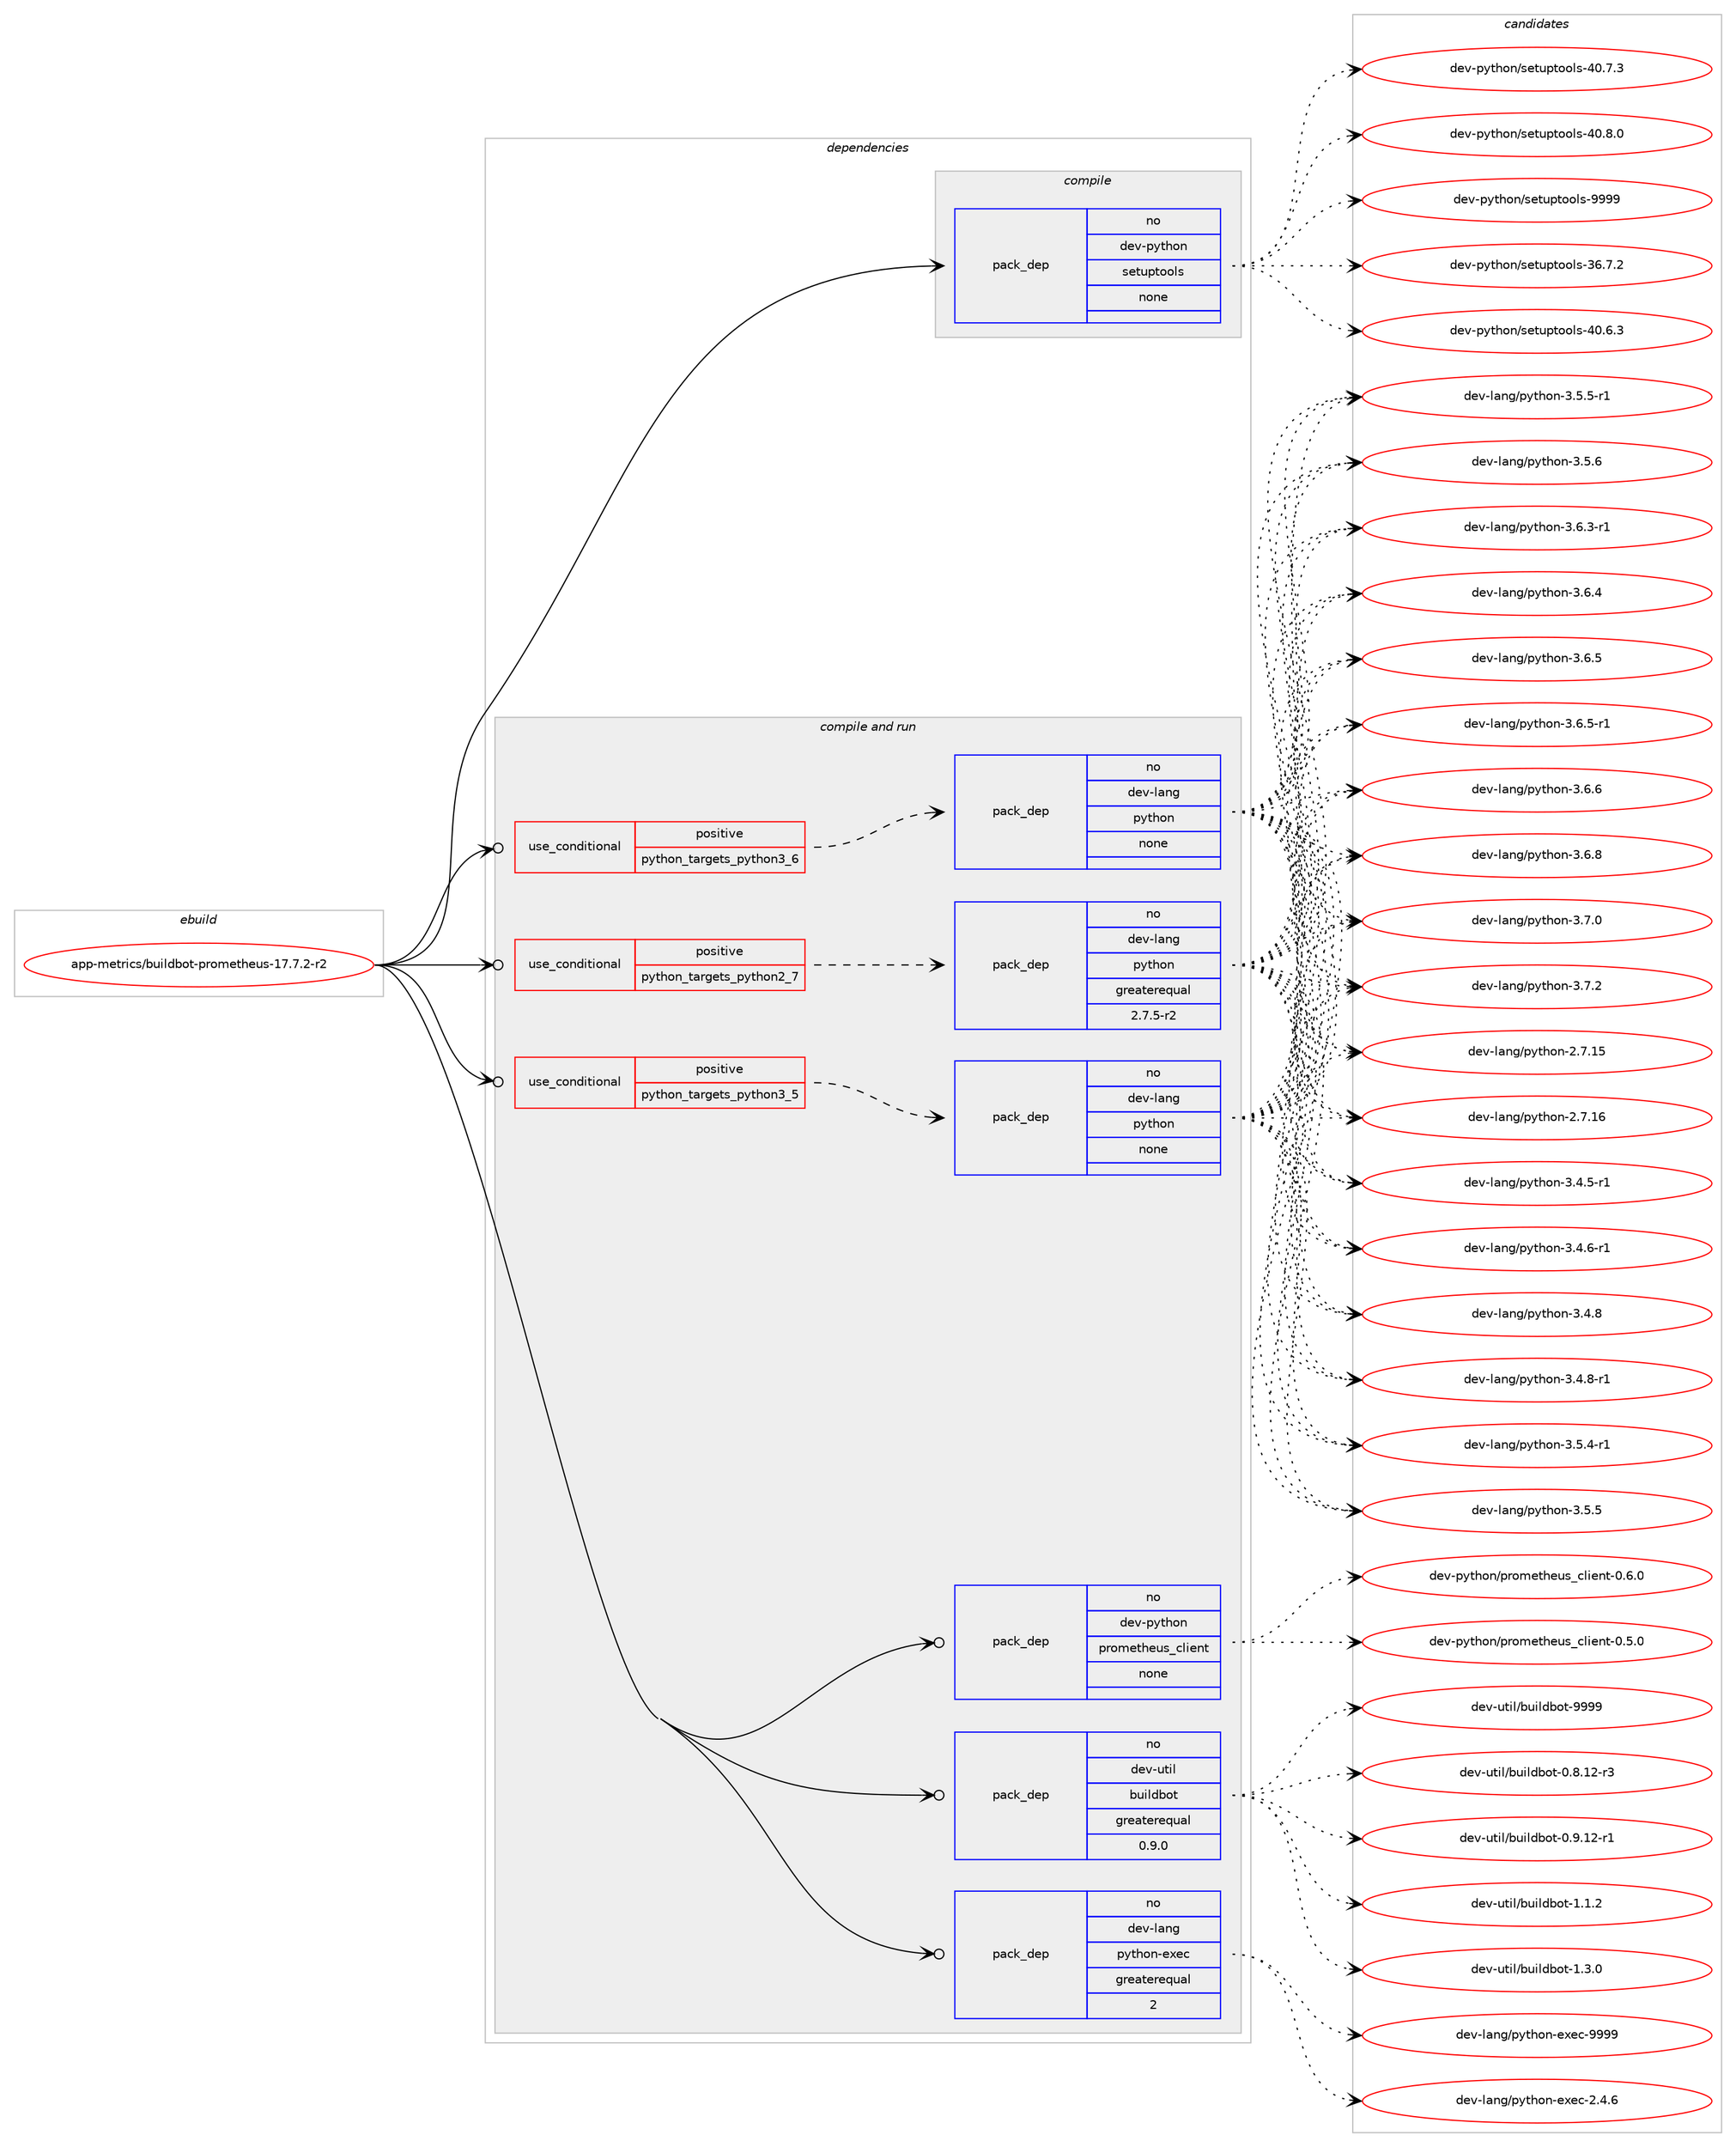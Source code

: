 digraph prolog {

# *************
# Graph options
# *************

newrank=true;
concentrate=true;
compound=true;
graph [rankdir=LR,fontname=Helvetica,fontsize=10,ranksep=1.5];#, ranksep=2.5, nodesep=0.2];
edge  [arrowhead=vee];
node  [fontname=Helvetica,fontsize=10];

# **********
# The ebuild
# **********

subgraph cluster_leftcol {
color=gray;
rank=same;
label=<<i>ebuild</i>>;
id [label="app-metrics/buildbot-prometheus-17.7.2-r2", color=red, width=4, href="../app-metrics/buildbot-prometheus-17.7.2-r2.svg"];
}

# ****************
# The dependencies
# ****************

subgraph cluster_midcol {
color=gray;
label=<<i>dependencies</i>>;
subgraph cluster_compile {
fillcolor="#eeeeee";
style=filled;
label=<<i>compile</i>>;
subgraph pack924280 {
dependency1297401 [label=<<TABLE BORDER="0" CELLBORDER="1" CELLSPACING="0" CELLPADDING="4" WIDTH="220"><TR><TD ROWSPAN="6" CELLPADDING="30">pack_dep</TD></TR><TR><TD WIDTH="110">no</TD></TR><TR><TD>dev-python</TD></TR><TR><TD>setuptools</TD></TR><TR><TD>none</TD></TR><TR><TD></TD></TR></TABLE>>, shape=none, color=blue];
}
id:e -> dependency1297401:w [weight=20,style="solid",arrowhead="vee"];
}
subgraph cluster_compileandrun {
fillcolor="#eeeeee";
style=filled;
label=<<i>compile and run</i>>;
subgraph cond352940 {
dependency1297402 [label=<<TABLE BORDER="0" CELLBORDER="1" CELLSPACING="0" CELLPADDING="4"><TR><TD ROWSPAN="3" CELLPADDING="10">use_conditional</TD></TR><TR><TD>positive</TD></TR><TR><TD>python_targets_python2_7</TD></TR></TABLE>>, shape=none, color=red];
subgraph pack924281 {
dependency1297403 [label=<<TABLE BORDER="0" CELLBORDER="1" CELLSPACING="0" CELLPADDING="4" WIDTH="220"><TR><TD ROWSPAN="6" CELLPADDING="30">pack_dep</TD></TR><TR><TD WIDTH="110">no</TD></TR><TR><TD>dev-lang</TD></TR><TR><TD>python</TD></TR><TR><TD>greaterequal</TD></TR><TR><TD>2.7.5-r2</TD></TR></TABLE>>, shape=none, color=blue];
}
dependency1297402:e -> dependency1297403:w [weight=20,style="dashed",arrowhead="vee"];
}
id:e -> dependency1297402:w [weight=20,style="solid",arrowhead="odotvee"];
subgraph cond352941 {
dependency1297404 [label=<<TABLE BORDER="0" CELLBORDER="1" CELLSPACING="0" CELLPADDING="4"><TR><TD ROWSPAN="3" CELLPADDING="10">use_conditional</TD></TR><TR><TD>positive</TD></TR><TR><TD>python_targets_python3_5</TD></TR></TABLE>>, shape=none, color=red];
subgraph pack924282 {
dependency1297405 [label=<<TABLE BORDER="0" CELLBORDER="1" CELLSPACING="0" CELLPADDING="4" WIDTH="220"><TR><TD ROWSPAN="6" CELLPADDING="30">pack_dep</TD></TR><TR><TD WIDTH="110">no</TD></TR><TR><TD>dev-lang</TD></TR><TR><TD>python</TD></TR><TR><TD>none</TD></TR><TR><TD></TD></TR></TABLE>>, shape=none, color=blue];
}
dependency1297404:e -> dependency1297405:w [weight=20,style="dashed",arrowhead="vee"];
}
id:e -> dependency1297404:w [weight=20,style="solid",arrowhead="odotvee"];
subgraph cond352942 {
dependency1297406 [label=<<TABLE BORDER="0" CELLBORDER="1" CELLSPACING="0" CELLPADDING="4"><TR><TD ROWSPAN="3" CELLPADDING="10">use_conditional</TD></TR><TR><TD>positive</TD></TR><TR><TD>python_targets_python3_6</TD></TR></TABLE>>, shape=none, color=red];
subgraph pack924283 {
dependency1297407 [label=<<TABLE BORDER="0" CELLBORDER="1" CELLSPACING="0" CELLPADDING="4" WIDTH="220"><TR><TD ROWSPAN="6" CELLPADDING="30">pack_dep</TD></TR><TR><TD WIDTH="110">no</TD></TR><TR><TD>dev-lang</TD></TR><TR><TD>python</TD></TR><TR><TD>none</TD></TR><TR><TD></TD></TR></TABLE>>, shape=none, color=blue];
}
dependency1297406:e -> dependency1297407:w [weight=20,style="dashed",arrowhead="vee"];
}
id:e -> dependency1297406:w [weight=20,style="solid",arrowhead="odotvee"];
subgraph pack924284 {
dependency1297408 [label=<<TABLE BORDER="0" CELLBORDER="1" CELLSPACING="0" CELLPADDING="4" WIDTH="220"><TR><TD ROWSPAN="6" CELLPADDING="30">pack_dep</TD></TR><TR><TD WIDTH="110">no</TD></TR><TR><TD>dev-lang</TD></TR><TR><TD>python-exec</TD></TR><TR><TD>greaterequal</TD></TR><TR><TD>2</TD></TR></TABLE>>, shape=none, color=blue];
}
id:e -> dependency1297408:w [weight=20,style="solid",arrowhead="odotvee"];
subgraph pack924285 {
dependency1297409 [label=<<TABLE BORDER="0" CELLBORDER="1" CELLSPACING="0" CELLPADDING="4" WIDTH="220"><TR><TD ROWSPAN="6" CELLPADDING="30">pack_dep</TD></TR><TR><TD WIDTH="110">no</TD></TR><TR><TD>dev-python</TD></TR><TR><TD>prometheus_client</TD></TR><TR><TD>none</TD></TR><TR><TD></TD></TR></TABLE>>, shape=none, color=blue];
}
id:e -> dependency1297409:w [weight=20,style="solid",arrowhead="odotvee"];
subgraph pack924286 {
dependency1297410 [label=<<TABLE BORDER="0" CELLBORDER="1" CELLSPACING="0" CELLPADDING="4" WIDTH="220"><TR><TD ROWSPAN="6" CELLPADDING="30">pack_dep</TD></TR><TR><TD WIDTH="110">no</TD></TR><TR><TD>dev-util</TD></TR><TR><TD>buildbot</TD></TR><TR><TD>greaterequal</TD></TR><TR><TD>0.9.0</TD></TR></TABLE>>, shape=none, color=blue];
}
id:e -> dependency1297410:w [weight=20,style="solid",arrowhead="odotvee"];
}
subgraph cluster_run {
fillcolor="#eeeeee";
style=filled;
label=<<i>run</i>>;
}
}

# **************
# The candidates
# **************

subgraph cluster_choices {
rank=same;
color=gray;
label=<<i>candidates</i>>;

subgraph choice924280 {
color=black;
nodesep=1;
choice100101118451121211161041111104711510111611711211611111110811545515446554650 [label="dev-python/setuptools-36.7.2", color=red, width=4,href="../dev-python/setuptools-36.7.2.svg"];
choice100101118451121211161041111104711510111611711211611111110811545524846544651 [label="dev-python/setuptools-40.6.3", color=red, width=4,href="../dev-python/setuptools-40.6.3.svg"];
choice100101118451121211161041111104711510111611711211611111110811545524846554651 [label="dev-python/setuptools-40.7.3", color=red, width=4,href="../dev-python/setuptools-40.7.3.svg"];
choice100101118451121211161041111104711510111611711211611111110811545524846564648 [label="dev-python/setuptools-40.8.0", color=red, width=4,href="../dev-python/setuptools-40.8.0.svg"];
choice10010111845112121116104111110471151011161171121161111111081154557575757 [label="dev-python/setuptools-9999", color=red, width=4,href="../dev-python/setuptools-9999.svg"];
dependency1297401:e -> choice100101118451121211161041111104711510111611711211611111110811545515446554650:w [style=dotted,weight="100"];
dependency1297401:e -> choice100101118451121211161041111104711510111611711211611111110811545524846544651:w [style=dotted,weight="100"];
dependency1297401:e -> choice100101118451121211161041111104711510111611711211611111110811545524846554651:w [style=dotted,weight="100"];
dependency1297401:e -> choice100101118451121211161041111104711510111611711211611111110811545524846564648:w [style=dotted,weight="100"];
dependency1297401:e -> choice10010111845112121116104111110471151011161171121161111111081154557575757:w [style=dotted,weight="100"];
}
subgraph choice924281 {
color=black;
nodesep=1;
choice10010111845108971101034711212111610411111045504655464953 [label="dev-lang/python-2.7.15", color=red, width=4,href="../dev-lang/python-2.7.15.svg"];
choice10010111845108971101034711212111610411111045504655464954 [label="dev-lang/python-2.7.16", color=red, width=4,href="../dev-lang/python-2.7.16.svg"];
choice1001011184510897110103471121211161041111104551465246534511449 [label="dev-lang/python-3.4.5-r1", color=red, width=4,href="../dev-lang/python-3.4.5-r1.svg"];
choice1001011184510897110103471121211161041111104551465246544511449 [label="dev-lang/python-3.4.6-r1", color=red, width=4,href="../dev-lang/python-3.4.6-r1.svg"];
choice100101118451089711010347112121116104111110455146524656 [label="dev-lang/python-3.4.8", color=red, width=4,href="../dev-lang/python-3.4.8.svg"];
choice1001011184510897110103471121211161041111104551465246564511449 [label="dev-lang/python-3.4.8-r1", color=red, width=4,href="../dev-lang/python-3.4.8-r1.svg"];
choice1001011184510897110103471121211161041111104551465346524511449 [label="dev-lang/python-3.5.4-r1", color=red, width=4,href="../dev-lang/python-3.5.4-r1.svg"];
choice100101118451089711010347112121116104111110455146534653 [label="dev-lang/python-3.5.5", color=red, width=4,href="../dev-lang/python-3.5.5.svg"];
choice1001011184510897110103471121211161041111104551465346534511449 [label="dev-lang/python-3.5.5-r1", color=red, width=4,href="../dev-lang/python-3.5.5-r1.svg"];
choice100101118451089711010347112121116104111110455146534654 [label="dev-lang/python-3.5.6", color=red, width=4,href="../dev-lang/python-3.5.6.svg"];
choice1001011184510897110103471121211161041111104551465446514511449 [label="dev-lang/python-3.6.3-r1", color=red, width=4,href="../dev-lang/python-3.6.3-r1.svg"];
choice100101118451089711010347112121116104111110455146544652 [label="dev-lang/python-3.6.4", color=red, width=4,href="../dev-lang/python-3.6.4.svg"];
choice100101118451089711010347112121116104111110455146544653 [label="dev-lang/python-3.6.5", color=red, width=4,href="../dev-lang/python-3.6.5.svg"];
choice1001011184510897110103471121211161041111104551465446534511449 [label="dev-lang/python-3.6.5-r1", color=red, width=4,href="../dev-lang/python-3.6.5-r1.svg"];
choice100101118451089711010347112121116104111110455146544654 [label="dev-lang/python-3.6.6", color=red, width=4,href="../dev-lang/python-3.6.6.svg"];
choice100101118451089711010347112121116104111110455146544656 [label="dev-lang/python-3.6.8", color=red, width=4,href="../dev-lang/python-3.6.8.svg"];
choice100101118451089711010347112121116104111110455146554648 [label="dev-lang/python-3.7.0", color=red, width=4,href="../dev-lang/python-3.7.0.svg"];
choice100101118451089711010347112121116104111110455146554650 [label="dev-lang/python-3.7.2", color=red, width=4,href="../dev-lang/python-3.7.2.svg"];
dependency1297403:e -> choice10010111845108971101034711212111610411111045504655464953:w [style=dotted,weight="100"];
dependency1297403:e -> choice10010111845108971101034711212111610411111045504655464954:w [style=dotted,weight="100"];
dependency1297403:e -> choice1001011184510897110103471121211161041111104551465246534511449:w [style=dotted,weight="100"];
dependency1297403:e -> choice1001011184510897110103471121211161041111104551465246544511449:w [style=dotted,weight="100"];
dependency1297403:e -> choice100101118451089711010347112121116104111110455146524656:w [style=dotted,weight="100"];
dependency1297403:e -> choice1001011184510897110103471121211161041111104551465246564511449:w [style=dotted,weight="100"];
dependency1297403:e -> choice1001011184510897110103471121211161041111104551465346524511449:w [style=dotted,weight="100"];
dependency1297403:e -> choice100101118451089711010347112121116104111110455146534653:w [style=dotted,weight="100"];
dependency1297403:e -> choice1001011184510897110103471121211161041111104551465346534511449:w [style=dotted,weight="100"];
dependency1297403:e -> choice100101118451089711010347112121116104111110455146534654:w [style=dotted,weight="100"];
dependency1297403:e -> choice1001011184510897110103471121211161041111104551465446514511449:w [style=dotted,weight="100"];
dependency1297403:e -> choice100101118451089711010347112121116104111110455146544652:w [style=dotted,weight="100"];
dependency1297403:e -> choice100101118451089711010347112121116104111110455146544653:w [style=dotted,weight="100"];
dependency1297403:e -> choice1001011184510897110103471121211161041111104551465446534511449:w [style=dotted,weight="100"];
dependency1297403:e -> choice100101118451089711010347112121116104111110455146544654:w [style=dotted,weight="100"];
dependency1297403:e -> choice100101118451089711010347112121116104111110455146544656:w [style=dotted,weight="100"];
dependency1297403:e -> choice100101118451089711010347112121116104111110455146554648:w [style=dotted,weight="100"];
dependency1297403:e -> choice100101118451089711010347112121116104111110455146554650:w [style=dotted,weight="100"];
}
subgraph choice924282 {
color=black;
nodesep=1;
choice10010111845108971101034711212111610411111045504655464953 [label="dev-lang/python-2.7.15", color=red, width=4,href="../dev-lang/python-2.7.15.svg"];
choice10010111845108971101034711212111610411111045504655464954 [label="dev-lang/python-2.7.16", color=red, width=4,href="../dev-lang/python-2.7.16.svg"];
choice1001011184510897110103471121211161041111104551465246534511449 [label="dev-lang/python-3.4.5-r1", color=red, width=4,href="../dev-lang/python-3.4.5-r1.svg"];
choice1001011184510897110103471121211161041111104551465246544511449 [label="dev-lang/python-3.4.6-r1", color=red, width=4,href="../dev-lang/python-3.4.6-r1.svg"];
choice100101118451089711010347112121116104111110455146524656 [label="dev-lang/python-3.4.8", color=red, width=4,href="../dev-lang/python-3.4.8.svg"];
choice1001011184510897110103471121211161041111104551465246564511449 [label="dev-lang/python-3.4.8-r1", color=red, width=4,href="../dev-lang/python-3.4.8-r1.svg"];
choice1001011184510897110103471121211161041111104551465346524511449 [label="dev-lang/python-3.5.4-r1", color=red, width=4,href="../dev-lang/python-3.5.4-r1.svg"];
choice100101118451089711010347112121116104111110455146534653 [label="dev-lang/python-3.5.5", color=red, width=4,href="../dev-lang/python-3.5.5.svg"];
choice1001011184510897110103471121211161041111104551465346534511449 [label="dev-lang/python-3.5.5-r1", color=red, width=4,href="../dev-lang/python-3.5.5-r1.svg"];
choice100101118451089711010347112121116104111110455146534654 [label="dev-lang/python-3.5.6", color=red, width=4,href="../dev-lang/python-3.5.6.svg"];
choice1001011184510897110103471121211161041111104551465446514511449 [label="dev-lang/python-3.6.3-r1", color=red, width=4,href="../dev-lang/python-3.6.3-r1.svg"];
choice100101118451089711010347112121116104111110455146544652 [label="dev-lang/python-3.6.4", color=red, width=4,href="../dev-lang/python-3.6.4.svg"];
choice100101118451089711010347112121116104111110455146544653 [label="dev-lang/python-3.6.5", color=red, width=4,href="../dev-lang/python-3.6.5.svg"];
choice1001011184510897110103471121211161041111104551465446534511449 [label="dev-lang/python-3.6.5-r1", color=red, width=4,href="../dev-lang/python-3.6.5-r1.svg"];
choice100101118451089711010347112121116104111110455146544654 [label="dev-lang/python-3.6.6", color=red, width=4,href="../dev-lang/python-3.6.6.svg"];
choice100101118451089711010347112121116104111110455146544656 [label="dev-lang/python-3.6.8", color=red, width=4,href="../dev-lang/python-3.6.8.svg"];
choice100101118451089711010347112121116104111110455146554648 [label="dev-lang/python-3.7.0", color=red, width=4,href="../dev-lang/python-3.7.0.svg"];
choice100101118451089711010347112121116104111110455146554650 [label="dev-lang/python-3.7.2", color=red, width=4,href="../dev-lang/python-3.7.2.svg"];
dependency1297405:e -> choice10010111845108971101034711212111610411111045504655464953:w [style=dotted,weight="100"];
dependency1297405:e -> choice10010111845108971101034711212111610411111045504655464954:w [style=dotted,weight="100"];
dependency1297405:e -> choice1001011184510897110103471121211161041111104551465246534511449:w [style=dotted,weight="100"];
dependency1297405:e -> choice1001011184510897110103471121211161041111104551465246544511449:w [style=dotted,weight="100"];
dependency1297405:e -> choice100101118451089711010347112121116104111110455146524656:w [style=dotted,weight="100"];
dependency1297405:e -> choice1001011184510897110103471121211161041111104551465246564511449:w [style=dotted,weight="100"];
dependency1297405:e -> choice1001011184510897110103471121211161041111104551465346524511449:w [style=dotted,weight="100"];
dependency1297405:e -> choice100101118451089711010347112121116104111110455146534653:w [style=dotted,weight="100"];
dependency1297405:e -> choice1001011184510897110103471121211161041111104551465346534511449:w [style=dotted,weight="100"];
dependency1297405:e -> choice100101118451089711010347112121116104111110455146534654:w [style=dotted,weight="100"];
dependency1297405:e -> choice1001011184510897110103471121211161041111104551465446514511449:w [style=dotted,weight="100"];
dependency1297405:e -> choice100101118451089711010347112121116104111110455146544652:w [style=dotted,weight="100"];
dependency1297405:e -> choice100101118451089711010347112121116104111110455146544653:w [style=dotted,weight="100"];
dependency1297405:e -> choice1001011184510897110103471121211161041111104551465446534511449:w [style=dotted,weight="100"];
dependency1297405:e -> choice100101118451089711010347112121116104111110455146544654:w [style=dotted,weight="100"];
dependency1297405:e -> choice100101118451089711010347112121116104111110455146544656:w [style=dotted,weight="100"];
dependency1297405:e -> choice100101118451089711010347112121116104111110455146554648:w [style=dotted,weight="100"];
dependency1297405:e -> choice100101118451089711010347112121116104111110455146554650:w [style=dotted,weight="100"];
}
subgraph choice924283 {
color=black;
nodesep=1;
choice10010111845108971101034711212111610411111045504655464953 [label="dev-lang/python-2.7.15", color=red, width=4,href="../dev-lang/python-2.7.15.svg"];
choice10010111845108971101034711212111610411111045504655464954 [label="dev-lang/python-2.7.16", color=red, width=4,href="../dev-lang/python-2.7.16.svg"];
choice1001011184510897110103471121211161041111104551465246534511449 [label="dev-lang/python-3.4.5-r1", color=red, width=4,href="../dev-lang/python-3.4.5-r1.svg"];
choice1001011184510897110103471121211161041111104551465246544511449 [label="dev-lang/python-3.4.6-r1", color=red, width=4,href="../dev-lang/python-3.4.6-r1.svg"];
choice100101118451089711010347112121116104111110455146524656 [label="dev-lang/python-3.4.8", color=red, width=4,href="../dev-lang/python-3.4.8.svg"];
choice1001011184510897110103471121211161041111104551465246564511449 [label="dev-lang/python-3.4.8-r1", color=red, width=4,href="../dev-lang/python-3.4.8-r1.svg"];
choice1001011184510897110103471121211161041111104551465346524511449 [label="dev-lang/python-3.5.4-r1", color=red, width=4,href="../dev-lang/python-3.5.4-r1.svg"];
choice100101118451089711010347112121116104111110455146534653 [label="dev-lang/python-3.5.5", color=red, width=4,href="../dev-lang/python-3.5.5.svg"];
choice1001011184510897110103471121211161041111104551465346534511449 [label="dev-lang/python-3.5.5-r1", color=red, width=4,href="../dev-lang/python-3.5.5-r1.svg"];
choice100101118451089711010347112121116104111110455146534654 [label="dev-lang/python-3.5.6", color=red, width=4,href="../dev-lang/python-3.5.6.svg"];
choice1001011184510897110103471121211161041111104551465446514511449 [label="dev-lang/python-3.6.3-r1", color=red, width=4,href="../dev-lang/python-3.6.3-r1.svg"];
choice100101118451089711010347112121116104111110455146544652 [label="dev-lang/python-3.6.4", color=red, width=4,href="../dev-lang/python-3.6.4.svg"];
choice100101118451089711010347112121116104111110455146544653 [label="dev-lang/python-3.6.5", color=red, width=4,href="../dev-lang/python-3.6.5.svg"];
choice1001011184510897110103471121211161041111104551465446534511449 [label="dev-lang/python-3.6.5-r1", color=red, width=4,href="../dev-lang/python-3.6.5-r1.svg"];
choice100101118451089711010347112121116104111110455146544654 [label="dev-lang/python-3.6.6", color=red, width=4,href="../dev-lang/python-3.6.6.svg"];
choice100101118451089711010347112121116104111110455146544656 [label="dev-lang/python-3.6.8", color=red, width=4,href="../dev-lang/python-3.6.8.svg"];
choice100101118451089711010347112121116104111110455146554648 [label="dev-lang/python-3.7.0", color=red, width=4,href="../dev-lang/python-3.7.0.svg"];
choice100101118451089711010347112121116104111110455146554650 [label="dev-lang/python-3.7.2", color=red, width=4,href="../dev-lang/python-3.7.2.svg"];
dependency1297407:e -> choice10010111845108971101034711212111610411111045504655464953:w [style=dotted,weight="100"];
dependency1297407:e -> choice10010111845108971101034711212111610411111045504655464954:w [style=dotted,weight="100"];
dependency1297407:e -> choice1001011184510897110103471121211161041111104551465246534511449:w [style=dotted,weight="100"];
dependency1297407:e -> choice1001011184510897110103471121211161041111104551465246544511449:w [style=dotted,weight="100"];
dependency1297407:e -> choice100101118451089711010347112121116104111110455146524656:w [style=dotted,weight="100"];
dependency1297407:e -> choice1001011184510897110103471121211161041111104551465246564511449:w [style=dotted,weight="100"];
dependency1297407:e -> choice1001011184510897110103471121211161041111104551465346524511449:w [style=dotted,weight="100"];
dependency1297407:e -> choice100101118451089711010347112121116104111110455146534653:w [style=dotted,weight="100"];
dependency1297407:e -> choice1001011184510897110103471121211161041111104551465346534511449:w [style=dotted,weight="100"];
dependency1297407:e -> choice100101118451089711010347112121116104111110455146534654:w [style=dotted,weight="100"];
dependency1297407:e -> choice1001011184510897110103471121211161041111104551465446514511449:w [style=dotted,weight="100"];
dependency1297407:e -> choice100101118451089711010347112121116104111110455146544652:w [style=dotted,weight="100"];
dependency1297407:e -> choice100101118451089711010347112121116104111110455146544653:w [style=dotted,weight="100"];
dependency1297407:e -> choice1001011184510897110103471121211161041111104551465446534511449:w [style=dotted,weight="100"];
dependency1297407:e -> choice100101118451089711010347112121116104111110455146544654:w [style=dotted,weight="100"];
dependency1297407:e -> choice100101118451089711010347112121116104111110455146544656:w [style=dotted,weight="100"];
dependency1297407:e -> choice100101118451089711010347112121116104111110455146554648:w [style=dotted,weight="100"];
dependency1297407:e -> choice100101118451089711010347112121116104111110455146554650:w [style=dotted,weight="100"];
}
subgraph choice924284 {
color=black;
nodesep=1;
choice1001011184510897110103471121211161041111104510112010199455046524654 [label="dev-lang/python-exec-2.4.6", color=red, width=4,href="../dev-lang/python-exec-2.4.6.svg"];
choice10010111845108971101034711212111610411111045101120101994557575757 [label="dev-lang/python-exec-9999", color=red, width=4,href="../dev-lang/python-exec-9999.svg"];
dependency1297408:e -> choice1001011184510897110103471121211161041111104510112010199455046524654:w [style=dotted,weight="100"];
dependency1297408:e -> choice10010111845108971101034711212111610411111045101120101994557575757:w [style=dotted,weight="100"];
}
subgraph choice924285 {
color=black;
nodesep=1;
choice10010111845112121116104111110471121141111091011161041011171159599108105101110116454846534648 [label="dev-python/prometheus_client-0.5.0", color=red, width=4,href="../dev-python/prometheus_client-0.5.0.svg"];
choice10010111845112121116104111110471121141111091011161041011171159599108105101110116454846544648 [label="dev-python/prometheus_client-0.6.0", color=red, width=4,href="../dev-python/prometheus_client-0.6.0.svg"];
dependency1297409:e -> choice10010111845112121116104111110471121141111091011161041011171159599108105101110116454846534648:w [style=dotted,weight="100"];
dependency1297409:e -> choice10010111845112121116104111110471121141111091011161041011171159599108105101110116454846544648:w [style=dotted,weight="100"];
}
subgraph choice924286 {
color=black;
nodesep=1;
choice10010111845117116105108479811710510810098111116454846564649504511451 [label="dev-util/buildbot-0.8.12-r3", color=red, width=4,href="../dev-util/buildbot-0.8.12-r3.svg"];
choice10010111845117116105108479811710510810098111116454846574649504511449 [label="dev-util/buildbot-0.9.12-r1", color=red, width=4,href="../dev-util/buildbot-0.9.12-r1.svg"];
choice10010111845117116105108479811710510810098111116454946494650 [label="dev-util/buildbot-1.1.2", color=red, width=4,href="../dev-util/buildbot-1.1.2.svg"];
choice10010111845117116105108479811710510810098111116454946514648 [label="dev-util/buildbot-1.3.0", color=red, width=4,href="../dev-util/buildbot-1.3.0.svg"];
choice100101118451171161051084798117105108100981111164557575757 [label="dev-util/buildbot-9999", color=red, width=4,href="../dev-util/buildbot-9999.svg"];
dependency1297410:e -> choice10010111845117116105108479811710510810098111116454846564649504511451:w [style=dotted,weight="100"];
dependency1297410:e -> choice10010111845117116105108479811710510810098111116454846574649504511449:w [style=dotted,weight="100"];
dependency1297410:e -> choice10010111845117116105108479811710510810098111116454946494650:w [style=dotted,weight="100"];
dependency1297410:e -> choice10010111845117116105108479811710510810098111116454946514648:w [style=dotted,weight="100"];
dependency1297410:e -> choice100101118451171161051084798117105108100981111164557575757:w [style=dotted,weight="100"];
}
}

}
